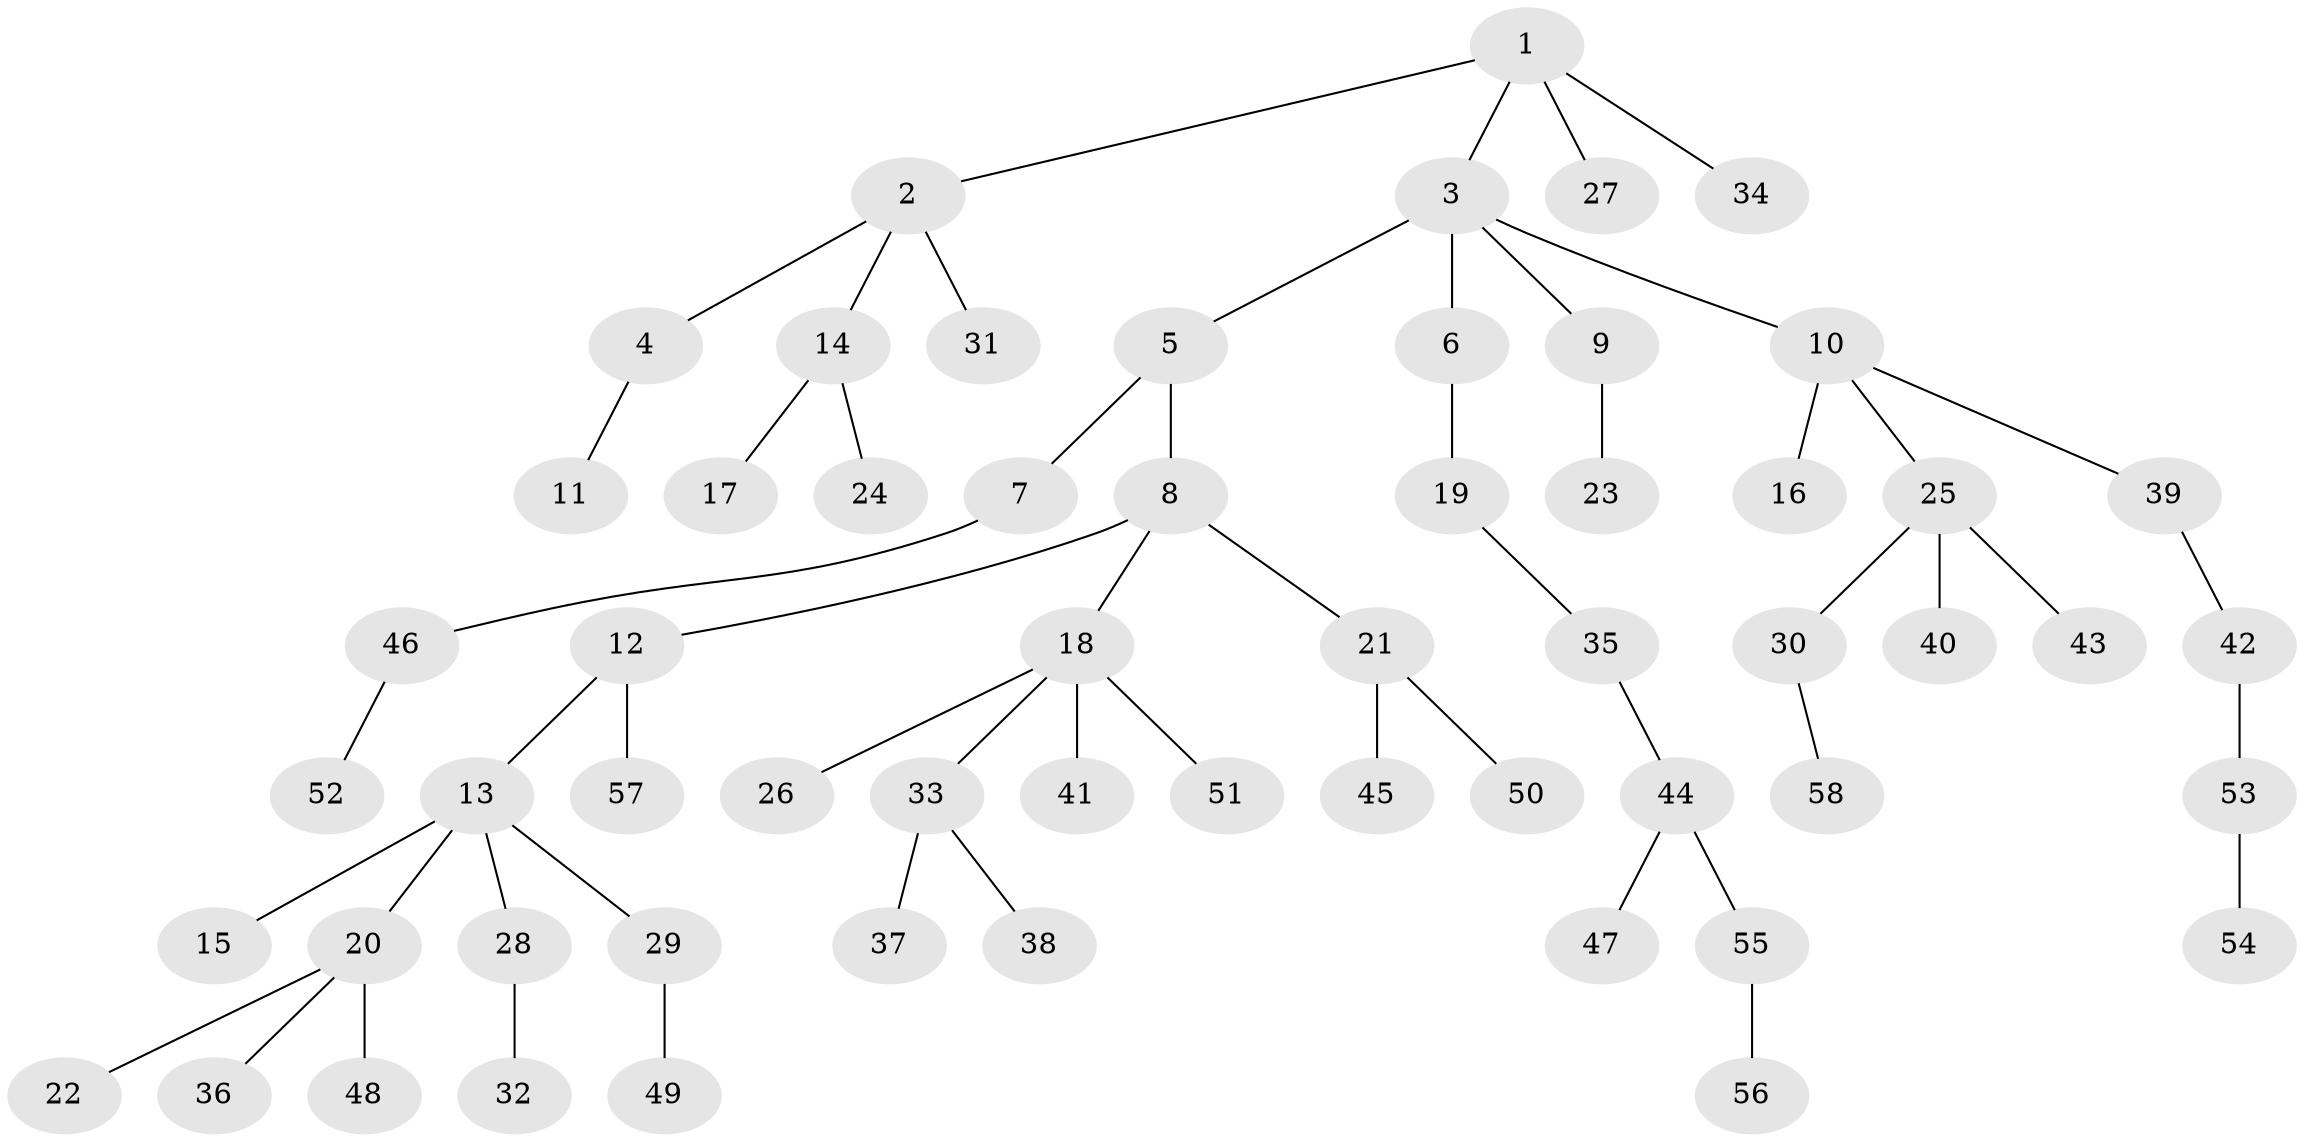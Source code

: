 // coarse degree distribution, {10: 0.058823529411764705, 2: 0.058823529411764705, 1: 0.7647058823529411, 4: 0.058823529411764705, 3: 0.058823529411764705}
// Generated by graph-tools (version 1.1) at 2025/19/03/04/25 18:19:11]
// undirected, 58 vertices, 57 edges
graph export_dot {
graph [start="1"]
  node [color=gray90,style=filled];
  1;
  2;
  3;
  4;
  5;
  6;
  7;
  8;
  9;
  10;
  11;
  12;
  13;
  14;
  15;
  16;
  17;
  18;
  19;
  20;
  21;
  22;
  23;
  24;
  25;
  26;
  27;
  28;
  29;
  30;
  31;
  32;
  33;
  34;
  35;
  36;
  37;
  38;
  39;
  40;
  41;
  42;
  43;
  44;
  45;
  46;
  47;
  48;
  49;
  50;
  51;
  52;
  53;
  54;
  55;
  56;
  57;
  58;
  1 -- 2;
  1 -- 3;
  1 -- 27;
  1 -- 34;
  2 -- 4;
  2 -- 14;
  2 -- 31;
  3 -- 5;
  3 -- 6;
  3 -- 9;
  3 -- 10;
  4 -- 11;
  5 -- 7;
  5 -- 8;
  6 -- 19;
  7 -- 46;
  8 -- 12;
  8 -- 18;
  8 -- 21;
  9 -- 23;
  10 -- 16;
  10 -- 25;
  10 -- 39;
  12 -- 13;
  12 -- 57;
  13 -- 15;
  13 -- 20;
  13 -- 28;
  13 -- 29;
  14 -- 17;
  14 -- 24;
  18 -- 26;
  18 -- 33;
  18 -- 41;
  18 -- 51;
  19 -- 35;
  20 -- 22;
  20 -- 36;
  20 -- 48;
  21 -- 45;
  21 -- 50;
  25 -- 30;
  25 -- 40;
  25 -- 43;
  28 -- 32;
  29 -- 49;
  30 -- 58;
  33 -- 37;
  33 -- 38;
  35 -- 44;
  39 -- 42;
  42 -- 53;
  44 -- 47;
  44 -- 55;
  46 -- 52;
  53 -- 54;
  55 -- 56;
}
